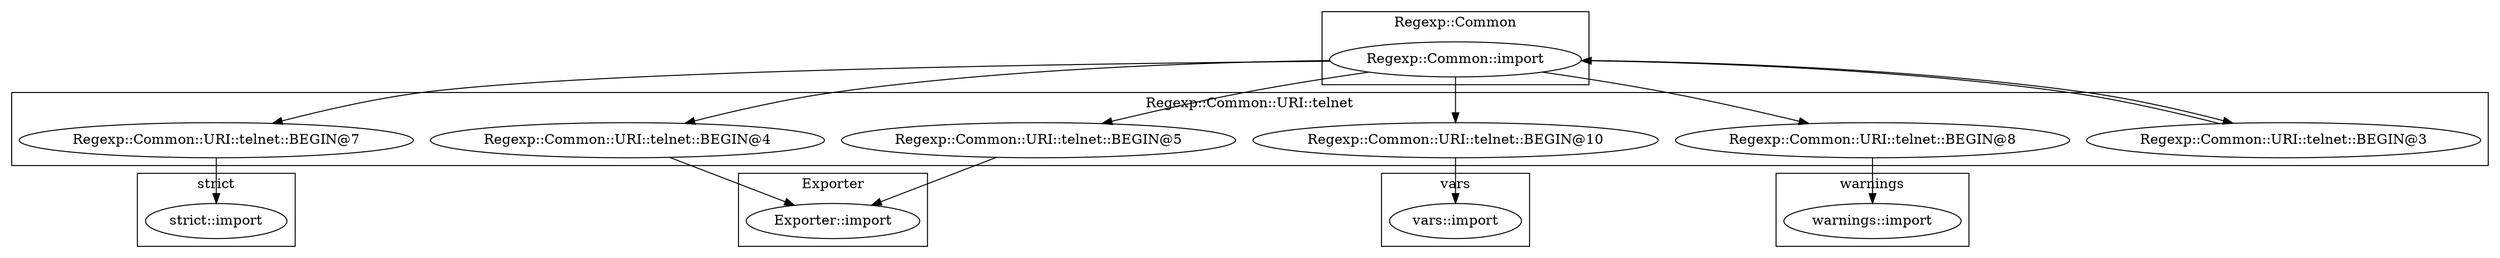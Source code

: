 digraph {
graph [overlap=false]
subgraph cluster_warnings {
	label="warnings";
	"warnings::import";
}
subgraph cluster_vars {
	label="vars";
	"vars::import";
}
subgraph cluster_strict {
	label="strict";
	"strict::import";
}
subgraph cluster_Regexp_Common {
	label="Regexp::Common";
	"Regexp::Common::import";
}
subgraph cluster_Regexp_Common_URI_telnet {
	label="Regexp::Common::URI::telnet";
	"Regexp::Common::URI::telnet::BEGIN@3";
	"Regexp::Common::URI::telnet::BEGIN@7";
	"Regexp::Common::URI::telnet::BEGIN@5";
	"Regexp::Common::URI::telnet::BEGIN@4";
	"Regexp::Common::URI::telnet::BEGIN@10";
	"Regexp::Common::URI::telnet::BEGIN@8";
}
subgraph cluster_Exporter {
	label="Exporter";
	"Exporter::import";
}
"Regexp::Common::URI::telnet::BEGIN@3" -> "Regexp::Common::import";
"Regexp::Common::URI::telnet::BEGIN@4" -> "Exporter::import";
"Regexp::Common::URI::telnet::BEGIN@5" -> "Exporter::import";
"Regexp::Common::import" -> "Regexp::Common::URI::telnet::BEGIN@8";
"Regexp::Common::URI::telnet::BEGIN@8" -> "warnings::import";
"Regexp::Common::import" -> "Regexp::Common::URI::telnet::BEGIN@3";
"Regexp::Common::import" -> "Regexp::Common::URI::telnet::BEGIN@7";
"Regexp::Common::import" -> "Regexp::Common::URI::telnet::BEGIN@4";
"Regexp::Common::URI::telnet::BEGIN@10" -> "vars::import";
"Regexp::Common::import" -> "Regexp::Common::URI::telnet::BEGIN@5";
"Regexp::Common::URI::telnet::BEGIN@7" -> "strict::import";
"Regexp::Common::import" -> "Regexp::Common::URI::telnet::BEGIN@10";
}
